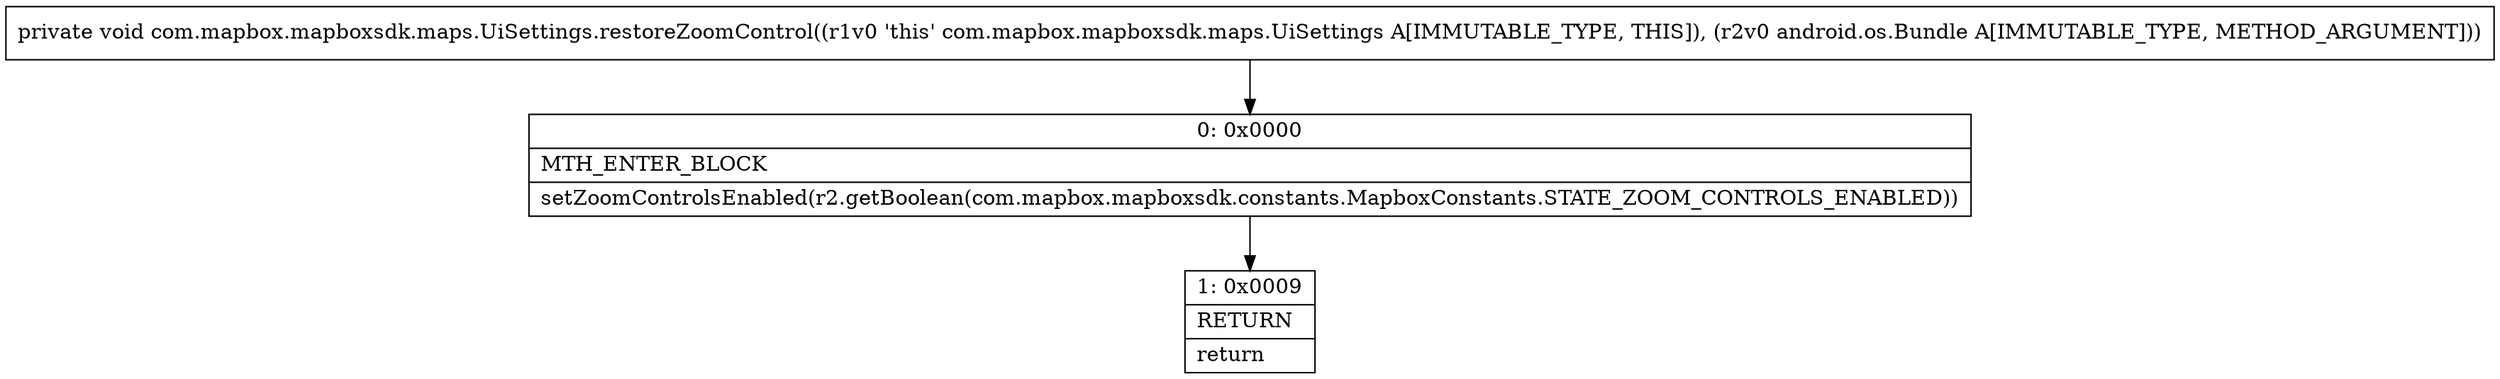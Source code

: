 digraph "CFG forcom.mapbox.mapboxsdk.maps.UiSettings.restoreZoomControl(Landroid\/os\/Bundle;)V" {
Node_0 [shape=record,label="{0\:\ 0x0000|MTH_ENTER_BLOCK\l|setZoomControlsEnabled(r2.getBoolean(com.mapbox.mapboxsdk.constants.MapboxConstants.STATE_ZOOM_CONTROLS_ENABLED))\l}"];
Node_1 [shape=record,label="{1\:\ 0x0009|RETURN\l|return\l}"];
MethodNode[shape=record,label="{private void com.mapbox.mapboxsdk.maps.UiSettings.restoreZoomControl((r1v0 'this' com.mapbox.mapboxsdk.maps.UiSettings A[IMMUTABLE_TYPE, THIS]), (r2v0 android.os.Bundle A[IMMUTABLE_TYPE, METHOD_ARGUMENT])) }"];
MethodNode -> Node_0;
Node_0 -> Node_1;
}


